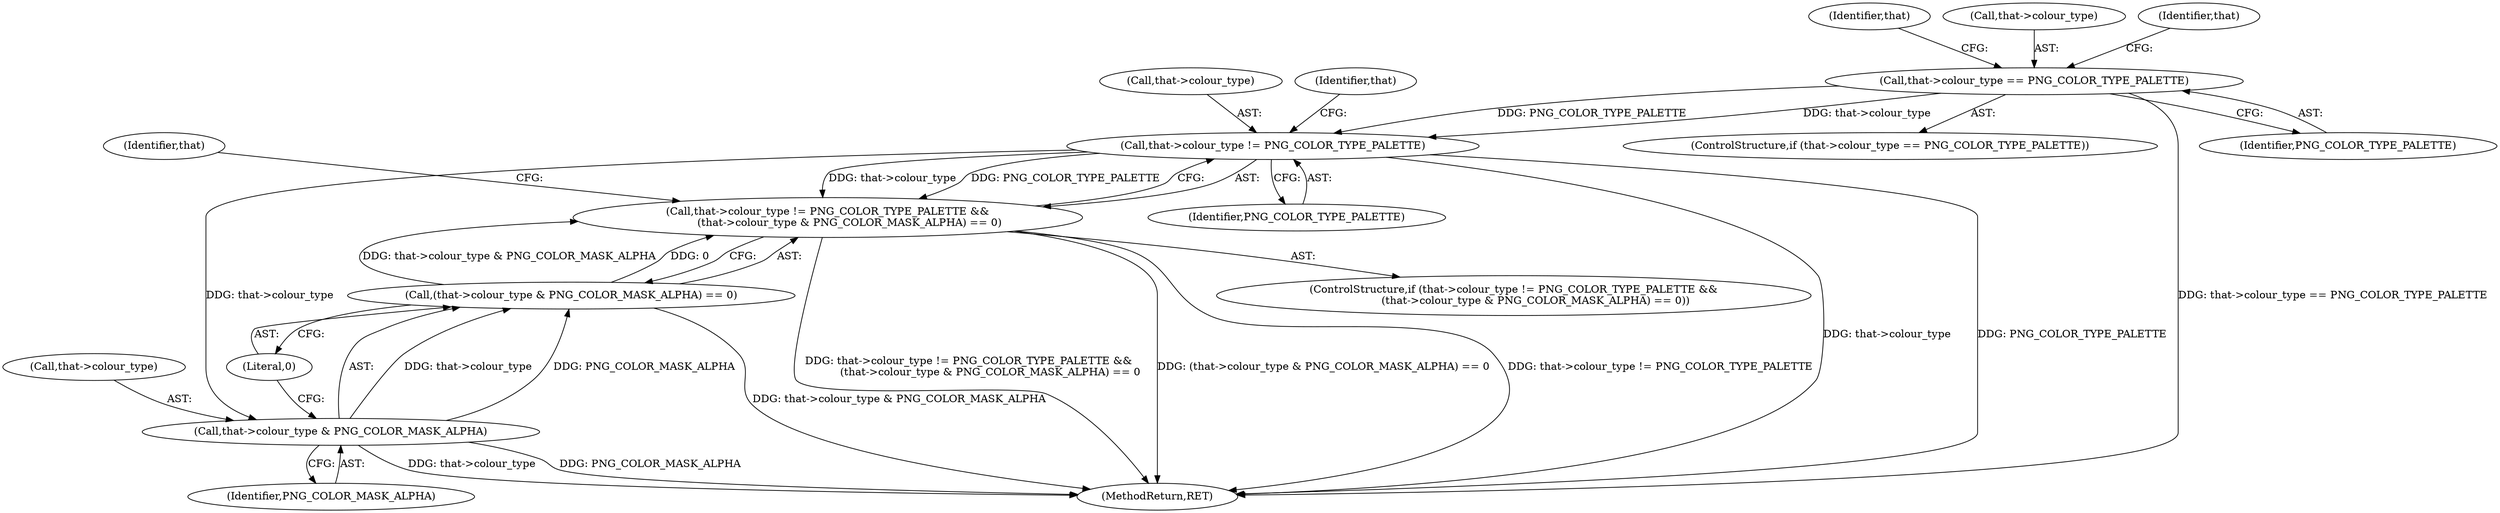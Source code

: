 digraph "0_Android_9d4853418ab2f754c2b63e091c29c5529b8b86ca_89@pointer" {
"1000124" [label="(Call,that->colour_type != PNG_COLOR_TYPE_PALETTE)"];
"1000111" [label="(Call,that->colour_type == PNG_COLOR_TYPE_PALETTE)"];
"1000123" [label="(Call,that->colour_type != PNG_COLOR_TYPE_PALETTE &&\n             (that->colour_type & PNG_COLOR_MASK_ALPHA) == 0)"];
"1000130" [label="(Call,that->colour_type & PNG_COLOR_MASK_ALPHA)"];
"1000129" [label="(Call,(that->colour_type & PNG_COLOR_MASK_ALPHA) == 0)"];
"1000168" [label="(MethodReturn,RET)"];
"1000120" [label="(Identifier,that)"];
"1000131" [label="(Call,that->colour_type)"];
"1000130" [label="(Call,that->colour_type & PNG_COLOR_MASK_ALPHA)"];
"1000110" [label="(ControlStructure,if (that->colour_type == PNG_COLOR_TYPE_PALETTE))"];
"1000115" [label="(Identifier,PNG_COLOR_TYPE_PALETTE)"];
"1000129" [label="(Call,(that->colour_type & PNG_COLOR_MASK_ALPHA) == 0)"];
"1000112" [label="(Call,that->colour_type)"];
"1000142" [label="(Identifier,that)"];
"1000134" [label="(Identifier,PNG_COLOR_MASK_ALPHA)"];
"1000111" [label="(Call,that->colour_type == PNG_COLOR_TYPE_PALETTE)"];
"1000128" [label="(Identifier,PNG_COLOR_TYPE_PALETTE)"];
"1000122" [label="(ControlStructure,if (that->colour_type != PNG_COLOR_TYPE_PALETTE &&\n             (that->colour_type & PNG_COLOR_MASK_ALPHA) == 0))"];
"1000117" [label="(Identifier,that)"];
"1000125" [label="(Call,that->colour_type)"];
"1000124" [label="(Call,that->colour_type != PNG_COLOR_TYPE_PALETTE)"];
"1000132" [label="(Identifier,that)"];
"1000135" [label="(Literal,0)"];
"1000123" [label="(Call,that->colour_type != PNG_COLOR_TYPE_PALETTE &&\n             (that->colour_type & PNG_COLOR_MASK_ALPHA) == 0)"];
"1000124" -> "1000123"  [label="AST: "];
"1000124" -> "1000128"  [label="CFG: "];
"1000125" -> "1000124"  [label="AST: "];
"1000128" -> "1000124"  [label="AST: "];
"1000132" -> "1000124"  [label="CFG: "];
"1000123" -> "1000124"  [label="CFG: "];
"1000124" -> "1000168"  [label="DDG: that->colour_type"];
"1000124" -> "1000168"  [label="DDG: PNG_COLOR_TYPE_PALETTE"];
"1000124" -> "1000123"  [label="DDG: that->colour_type"];
"1000124" -> "1000123"  [label="DDG: PNG_COLOR_TYPE_PALETTE"];
"1000111" -> "1000124"  [label="DDG: that->colour_type"];
"1000111" -> "1000124"  [label="DDG: PNG_COLOR_TYPE_PALETTE"];
"1000124" -> "1000130"  [label="DDG: that->colour_type"];
"1000111" -> "1000110"  [label="AST: "];
"1000111" -> "1000115"  [label="CFG: "];
"1000112" -> "1000111"  [label="AST: "];
"1000115" -> "1000111"  [label="AST: "];
"1000117" -> "1000111"  [label="CFG: "];
"1000120" -> "1000111"  [label="CFG: "];
"1000111" -> "1000168"  [label="DDG: that->colour_type == PNG_COLOR_TYPE_PALETTE"];
"1000123" -> "1000122"  [label="AST: "];
"1000123" -> "1000129"  [label="CFG: "];
"1000129" -> "1000123"  [label="AST: "];
"1000142" -> "1000123"  [label="CFG: "];
"1000123" -> "1000168"  [label="DDG: that->colour_type != PNG_COLOR_TYPE_PALETTE &&\n             (that->colour_type & PNG_COLOR_MASK_ALPHA) == 0"];
"1000123" -> "1000168"  [label="DDG: (that->colour_type & PNG_COLOR_MASK_ALPHA) == 0"];
"1000123" -> "1000168"  [label="DDG: that->colour_type != PNG_COLOR_TYPE_PALETTE"];
"1000129" -> "1000123"  [label="DDG: that->colour_type & PNG_COLOR_MASK_ALPHA"];
"1000129" -> "1000123"  [label="DDG: 0"];
"1000130" -> "1000129"  [label="AST: "];
"1000130" -> "1000134"  [label="CFG: "];
"1000131" -> "1000130"  [label="AST: "];
"1000134" -> "1000130"  [label="AST: "];
"1000135" -> "1000130"  [label="CFG: "];
"1000130" -> "1000168"  [label="DDG: PNG_COLOR_MASK_ALPHA"];
"1000130" -> "1000168"  [label="DDG: that->colour_type"];
"1000130" -> "1000129"  [label="DDG: that->colour_type"];
"1000130" -> "1000129"  [label="DDG: PNG_COLOR_MASK_ALPHA"];
"1000129" -> "1000135"  [label="CFG: "];
"1000135" -> "1000129"  [label="AST: "];
"1000129" -> "1000168"  [label="DDG: that->colour_type & PNG_COLOR_MASK_ALPHA"];
}
